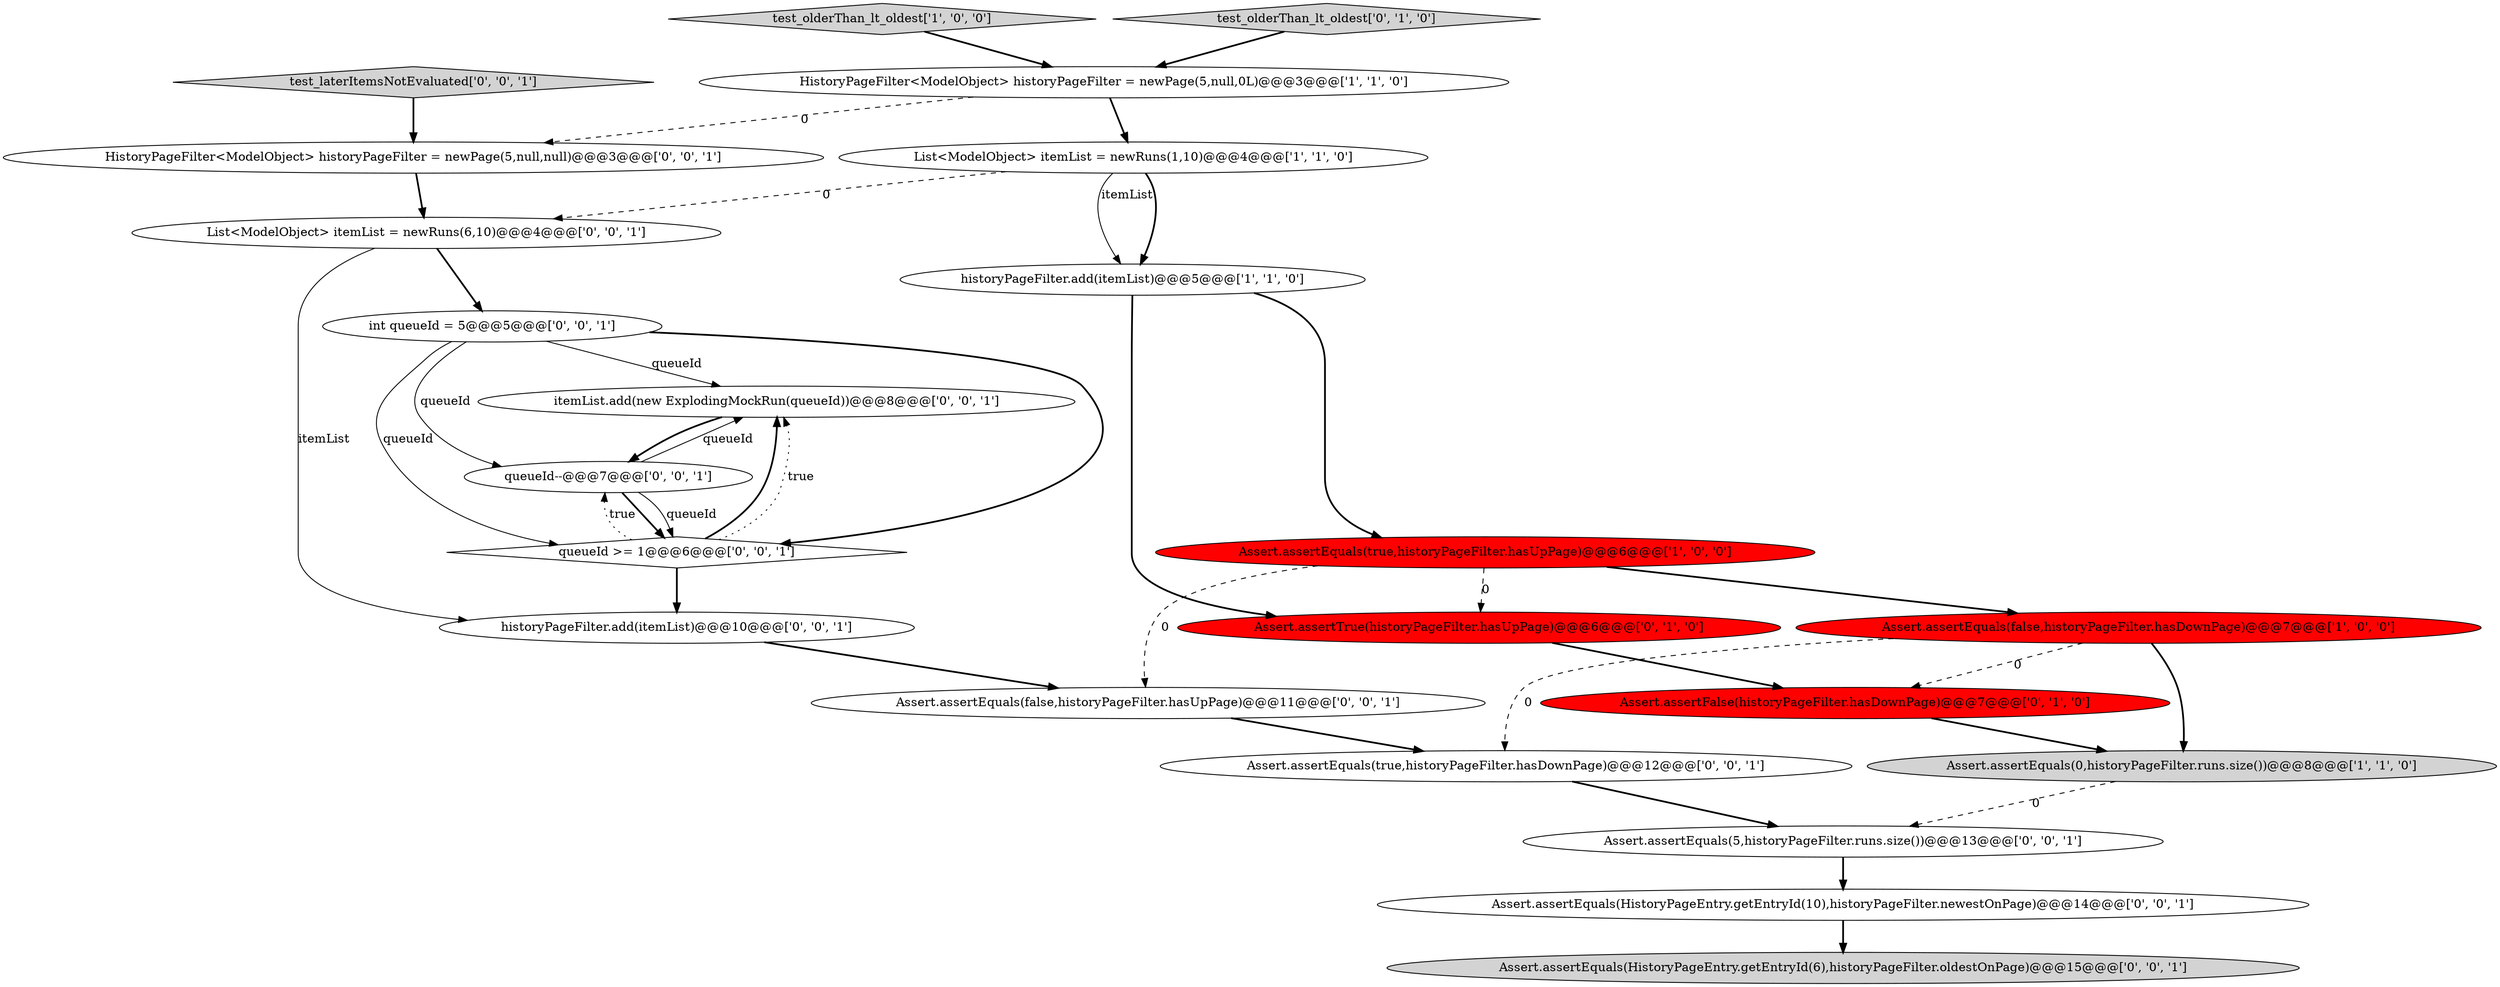 digraph {
0 [style = filled, label = "HistoryPageFilter<ModelObject> historyPageFilter = newPage(5,null,0L)@@@3@@@['1', '1', '0']", fillcolor = white, shape = ellipse image = "AAA0AAABBB1BBB"];
7 [style = filled, label = "Assert.assertTrue(historyPageFilter.hasUpPage)@@@6@@@['0', '1', '0']", fillcolor = red, shape = ellipse image = "AAA1AAABBB2BBB"];
6 [style = filled, label = "Assert.assertEquals(false,historyPageFilter.hasDownPage)@@@7@@@['1', '0', '0']", fillcolor = red, shape = ellipse image = "AAA1AAABBB1BBB"];
19 [style = filled, label = "test_laterItemsNotEvaluated['0', '0', '1']", fillcolor = lightgray, shape = diamond image = "AAA0AAABBB3BBB"];
9 [style = filled, label = "Assert.assertFalse(historyPageFilter.hasDownPage)@@@7@@@['0', '1', '0']", fillcolor = red, shape = ellipse image = "AAA1AAABBB2BBB"];
10 [style = filled, label = "HistoryPageFilter<ModelObject> historyPageFilter = newPage(5,null,null)@@@3@@@['0', '0', '1']", fillcolor = white, shape = ellipse image = "AAA0AAABBB3BBB"];
18 [style = filled, label = "Assert.assertEquals(HistoryPageEntry.getEntryId(6),historyPageFilter.oldestOnPage)@@@15@@@['0', '0', '1']", fillcolor = lightgray, shape = ellipse image = "AAA0AAABBB3BBB"];
21 [style = filled, label = "int queueId = 5@@@5@@@['0', '0', '1']", fillcolor = white, shape = ellipse image = "AAA0AAABBB3BBB"];
2 [style = filled, label = "historyPageFilter.add(itemList)@@@5@@@['1', '1', '0']", fillcolor = white, shape = ellipse image = "AAA0AAABBB1BBB"];
20 [style = filled, label = "List<ModelObject> itemList = newRuns(6,10)@@@4@@@['0', '0', '1']", fillcolor = white, shape = ellipse image = "AAA0AAABBB3BBB"];
15 [style = filled, label = "Assert.assertEquals(true,historyPageFilter.hasDownPage)@@@12@@@['0', '0', '1']", fillcolor = white, shape = ellipse image = "AAA0AAABBB3BBB"];
5 [style = filled, label = "test_olderThan_lt_oldest['1', '0', '0']", fillcolor = lightgray, shape = diamond image = "AAA0AAABBB1BBB"];
4 [style = filled, label = "Assert.assertEquals(0,historyPageFilter.runs.size())@@@8@@@['1', '1', '0']", fillcolor = lightgray, shape = ellipse image = "AAA0AAABBB1BBB"];
13 [style = filled, label = "itemList.add(new ExplodingMockRun(queueId))@@@8@@@['0', '0', '1']", fillcolor = white, shape = ellipse image = "AAA0AAABBB3BBB"];
8 [style = filled, label = "test_olderThan_lt_oldest['0', '1', '0']", fillcolor = lightgray, shape = diamond image = "AAA0AAABBB2BBB"];
12 [style = filled, label = "queueId >= 1@@@6@@@['0', '0', '1']", fillcolor = white, shape = diamond image = "AAA0AAABBB3BBB"];
14 [style = filled, label = "historyPageFilter.add(itemList)@@@10@@@['0', '0', '1']", fillcolor = white, shape = ellipse image = "AAA0AAABBB3BBB"];
11 [style = filled, label = "Assert.assertEquals(HistoryPageEntry.getEntryId(10),historyPageFilter.newestOnPage)@@@14@@@['0', '0', '1']", fillcolor = white, shape = ellipse image = "AAA0AAABBB3BBB"];
17 [style = filled, label = "Assert.assertEquals(5,historyPageFilter.runs.size())@@@13@@@['0', '0', '1']", fillcolor = white, shape = ellipse image = "AAA0AAABBB3BBB"];
22 [style = filled, label = "queueId--@@@7@@@['0', '0', '1']", fillcolor = white, shape = ellipse image = "AAA0AAABBB3BBB"];
16 [style = filled, label = "Assert.assertEquals(false,historyPageFilter.hasUpPage)@@@11@@@['0', '0', '1']", fillcolor = white, shape = ellipse image = "AAA0AAABBB3BBB"];
3 [style = filled, label = "Assert.assertEquals(true,historyPageFilter.hasUpPage)@@@6@@@['1', '0', '0']", fillcolor = red, shape = ellipse image = "AAA1AAABBB1BBB"];
1 [style = filled, label = "List<ModelObject> itemList = newRuns(1,10)@@@4@@@['1', '1', '0']", fillcolor = white, shape = ellipse image = "AAA0AAABBB1BBB"];
14->16 [style = bold, label=""];
16->15 [style = bold, label=""];
10->20 [style = bold, label=""];
20->14 [style = solid, label="itemList"];
4->17 [style = dashed, label="0"];
3->7 [style = dashed, label="0"];
9->4 [style = bold, label=""];
2->3 [style = bold, label=""];
6->9 [style = dashed, label="0"];
3->6 [style = bold, label=""];
19->10 [style = bold, label=""];
22->12 [style = solid, label="queueId"];
11->18 [style = bold, label=""];
21->12 [style = solid, label="queueId"];
0->10 [style = dashed, label="0"];
21->12 [style = bold, label=""];
20->21 [style = bold, label=""];
8->0 [style = bold, label=""];
7->9 [style = bold, label=""];
1->20 [style = dashed, label="0"];
12->13 [style = bold, label=""];
6->4 [style = bold, label=""];
15->17 [style = bold, label=""];
12->22 [style = dotted, label="true"];
12->13 [style = dotted, label="true"];
21->13 [style = solid, label="queueId"];
5->0 [style = bold, label=""];
22->13 [style = solid, label="queueId"];
6->15 [style = dashed, label="0"];
0->1 [style = bold, label=""];
22->12 [style = bold, label=""];
12->14 [style = bold, label=""];
1->2 [style = solid, label="itemList"];
1->2 [style = bold, label=""];
21->22 [style = solid, label="queueId"];
13->22 [style = bold, label=""];
2->7 [style = bold, label=""];
3->16 [style = dashed, label="0"];
17->11 [style = bold, label=""];
}
